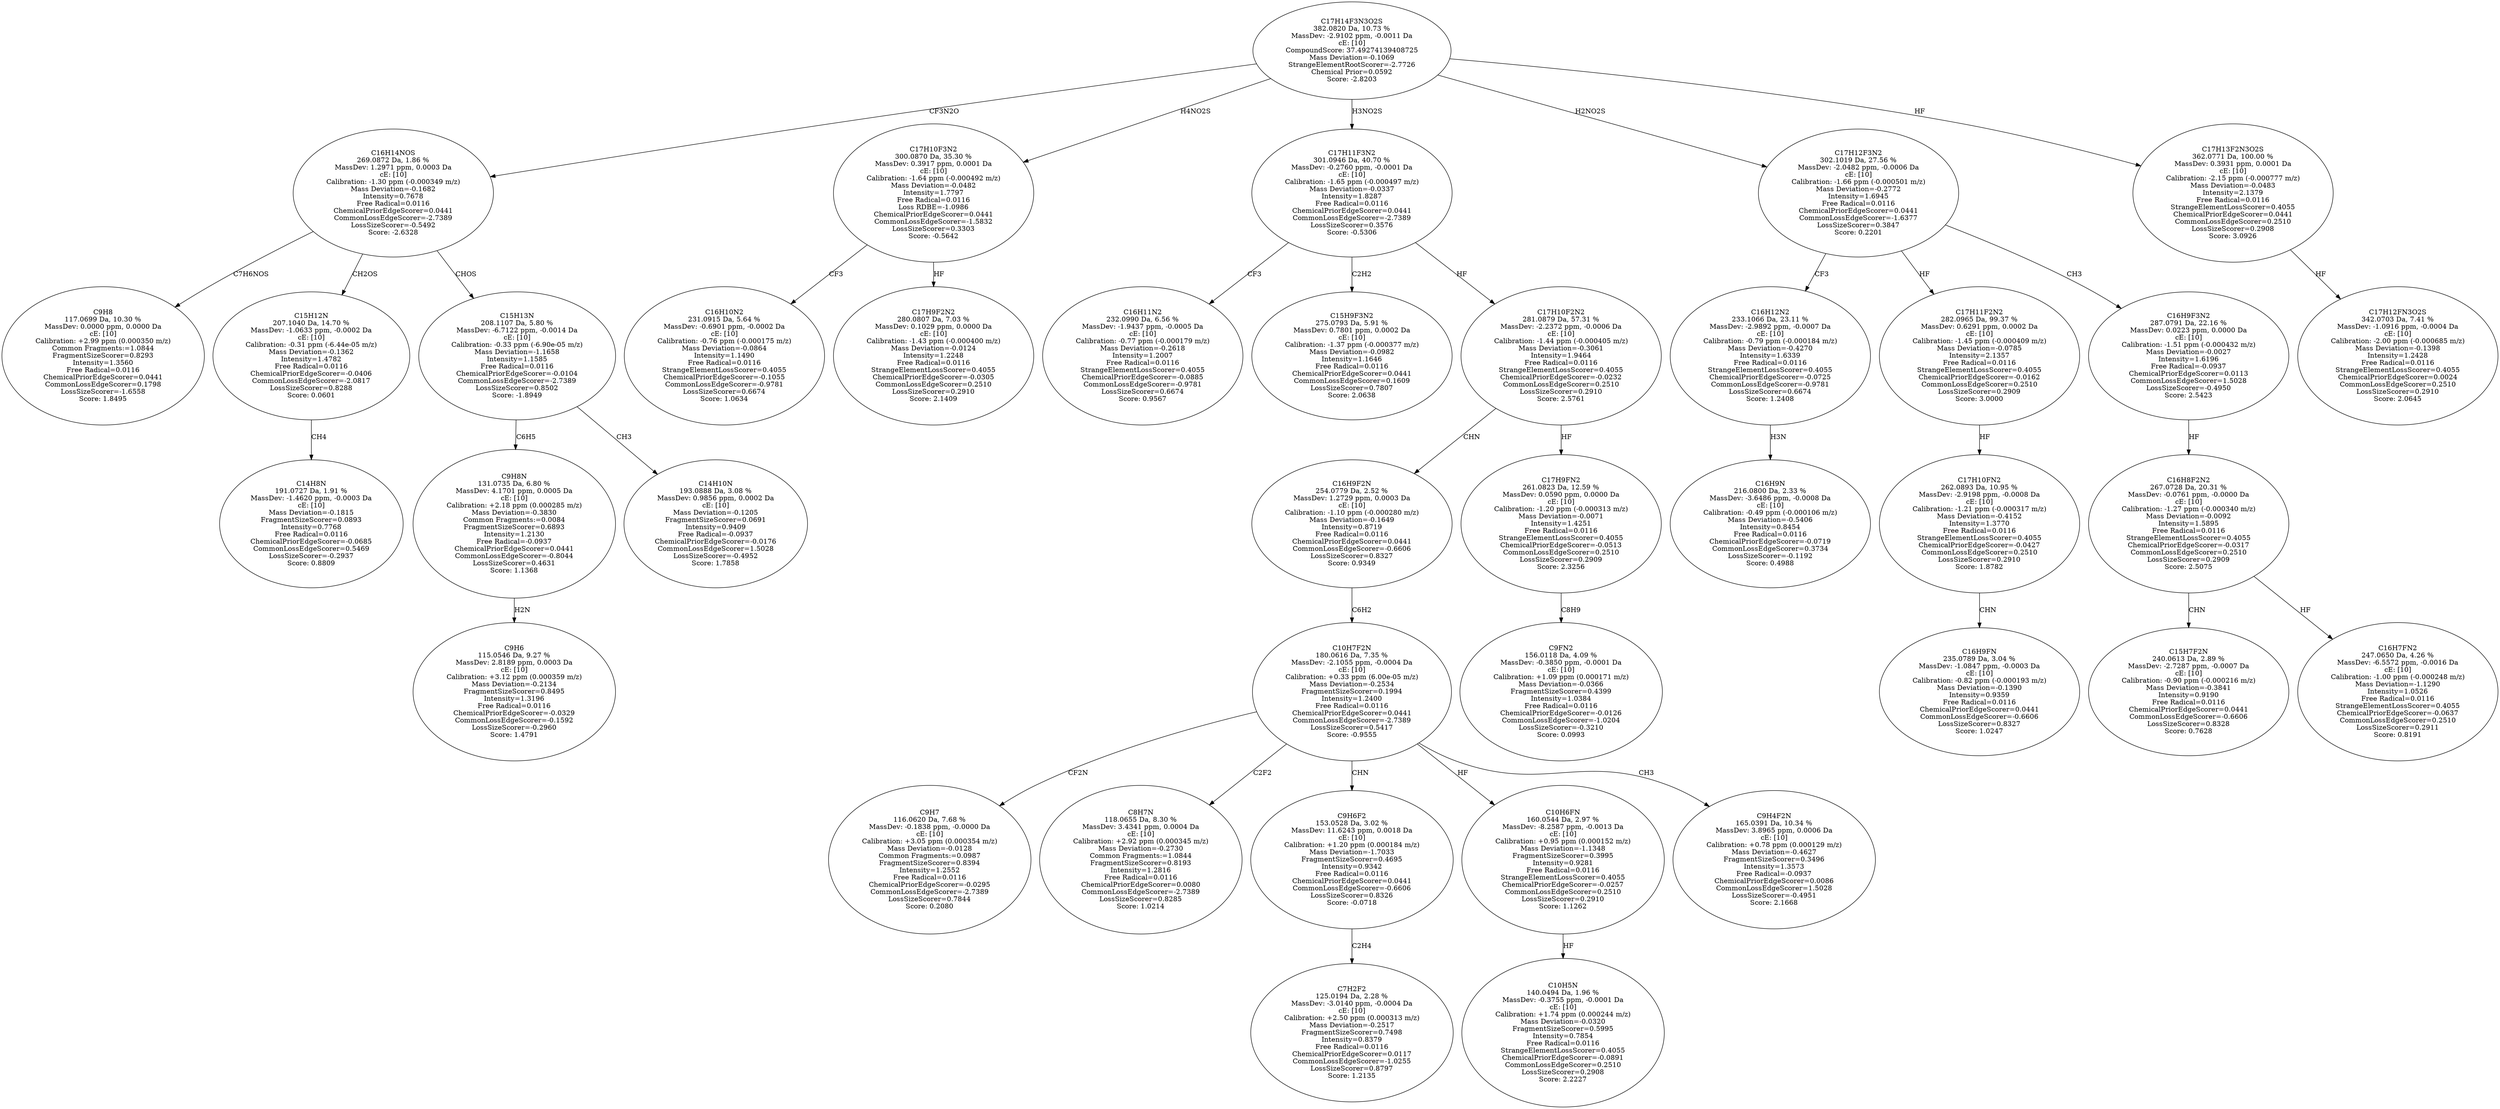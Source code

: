 strict digraph {
v1 [label="C9H8\n117.0699 Da, 10.30 %\nMassDev: 0.0000 ppm, 0.0000 Da\ncE: [10]\nCalibration: +2.99 ppm (0.000350 m/z)\nCommon Fragments:=1.0844\nFragmentSizeScorer=0.8293\nIntensity=1.3560\nFree Radical=0.0116\nChemicalPriorEdgeScorer=0.0441\nCommonLossEdgeScorer=0.1798\nLossSizeScorer=-1.6558\nScore: 1.8495"];
v2 [label="C14H8N\n191.0727 Da, 1.91 %\nMassDev: -1.4620 ppm, -0.0003 Da\ncE: [10]\nMass Deviation=-0.1815\nFragmentSizeScorer=0.0893\nIntensity=0.7768\nFree Radical=0.0116\nChemicalPriorEdgeScorer=-0.0685\nCommonLossEdgeScorer=0.5469\nLossSizeScorer=-0.2937\nScore: 0.8809"];
v3 [label="C15H12N\n207.1040 Da, 14.70 %\nMassDev: -1.0633 ppm, -0.0002 Da\ncE: [10]\nCalibration: -0.31 ppm (-6.44e-05 m/z)\nMass Deviation=-0.1362\nIntensity=1.4782\nFree Radical=0.0116\nChemicalPriorEdgeScorer=-0.0406\nCommonLossEdgeScorer=-2.0817\nLossSizeScorer=0.8288\nScore: 0.0601"];
v4 [label="C9H6\n115.0546 Da, 9.27 %\nMassDev: 2.8189 ppm, 0.0003 Da\ncE: [10]\nCalibration: +3.12 ppm (0.000359 m/z)\nMass Deviation=-0.2134\nFragmentSizeScorer=0.8495\nIntensity=1.3196\nFree Radical=0.0116\nChemicalPriorEdgeScorer=-0.0329\nCommonLossEdgeScorer=-0.1592\nLossSizeScorer=-0.2960\nScore: 1.4791"];
v5 [label="C9H8N\n131.0735 Da, 6.80 %\nMassDev: 4.1701 ppm, 0.0005 Da\ncE: [10]\nCalibration: +2.18 ppm (0.000285 m/z)\nMass Deviation=-0.3830\nCommon Fragments:=0.0084\nFragmentSizeScorer=0.6893\nIntensity=1.2130\nFree Radical=-0.0937\nChemicalPriorEdgeScorer=0.0441\nCommonLossEdgeScorer=-0.8044\nLossSizeScorer=0.4631\nScore: 1.1368"];
v6 [label="C14H10N\n193.0888 Da, 3.08 %\nMassDev: 0.9856 ppm, 0.0002 Da\ncE: [10]\nMass Deviation=-0.1205\nFragmentSizeScorer=0.0691\nIntensity=0.9409\nFree Radical=-0.0937\nChemicalPriorEdgeScorer=-0.0176\nCommonLossEdgeScorer=1.5028\nLossSizeScorer=-0.4952\nScore: 1.7858"];
v7 [label="C15H13N\n208.1107 Da, 5.80 %\nMassDev: -6.7122 ppm, -0.0014 Da\ncE: [10]\nCalibration: -0.33 ppm (-6.90e-05 m/z)\nMass Deviation=-1.1658\nIntensity=1.1585\nFree Radical=0.0116\nChemicalPriorEdgeScorer=-0.0104\nCommonLossEdgeScorer=-2.7389\nLossSizeScorer=0.8502\nScore: -1.8949"];
v8 [label="C16H14NOS\n269.0872 Da, 1.86 %\nMassDev: 1.2971 ppm, 0.0003 Da\ncE: [10]\nCalibration: -1.30 ppm (-0.000349 m/z)\nMass Deviation=-0.1682\nIntensity=0.7678\nFree Radical=0.0116\nChemicalPriorEdgeScorer=0.0441\nCommonLossEdgeScorer=-2.7389\nLossSizeScorer=-0.5492\nScore: -2.6328"];
v9 [label="C16H10N2\n231.0915 Da, 5.64 %\nMassDev: -0.6901 ppm, -0.0002 Da\ncE: [10]\nCalibration: -0.76 ppm (-0.000175 m/z)\nMass Deviation=-0.0864\nIntensity=1.1490\nFree Radical=0.0116\nStrangeElementLossScorer=0.4055\nChemicalPriorEdgeScorer=-0.1055\nCommonLossEdgeScorer=-0.9781\nLossSizeScorer=0.6674\nScore: 1.0634"];
v10 [label="C17H9F2N2\n280.0807 Da, 7.03 %\nMassDev: 0.1029 ppm, 0.0000 Da\ncE: [10]\nCalibration: -1.43 ppm (-0.000400 m/z)\nMass Deviation=-0.0124\nIntensity=1.2248\nFree Radical=0.0116\nStrangeElementLossScorer=0.4055\nChemicalPriorEdgeScorer=-0.0305\nCommonLossEdgeScorer=0.2510\nLossSizeScorer=0.2910\nScore: 2.1409"];
v11 [label="C17H10F3N2\n300.0870 Da, 35.30 %\nMassDev: 0.3917 ppm, 0.0001 Da\ncE: [10]\nCalibration: -1.64 ppm (-0.000492 m/z)\nMass Deviation=-0.0482\nIntensity=1.7797\nFree Radical=0.0116\nLoss RDBE=-1.0986\nChemicalPriorEdgeScorer=0.0441\nCommonLossEdgeScorer=-1.5832\nLossSizeScorer=0.3303\nScore: -0.5642"];
v12 [label="C16H11N2\n232.0990 Da, 6.56 %\nMassDev: -1.9437 ppm, -0.0005 Da\ncE: [10]\nCalibration: -0.77 ppm (-0.000179 m/z)\nMass Deviation=-0.2618\nIntensity=1.2007\nFree Radical=0.0116\nStrangeElementLossScorer=0.4055\nChemicalPriorEdgeScorer=-0.0885\nCommonLossEdgeScorer=-0.9781\nLossSizeScorer=0.6674\nScore: 0.9567"];
v13 [label="C15H9F3N2\n275.0793 Da, 5.91 %\nMassDev: 0.7801 ppm, 0.0002 Da\ncE: [10]\nCalibration: -1.37 ppm (-0.000377 m/z)\nMass Deviation=-0.0982\nIntensity=1.1646\nFree Radical=0.0116\nChemicalPriorEdgeScorer=0.0441\nCommonLossEdgeScorer=0.1609\nLossSizeScorer=0.7807\nScore: 2.0638"];
v14 [label="C9H7\n116.0620 Da, 7.68 %\nMassDev: -0.1838 ppm, -0.0000 Da\ncE: [10]\nCalibration: +3.05 ppm (0.000354 m/z)\nMass Deviation=-0.0128\nCommon Fragments:=0.0987\nFragmentSizeScorer=0.8394\nIntensity=1.2552\nFree Radical=0.0116\nChemicalPriorEdgeScorer=-0.0295\nCommonLossEdgeScorer=-2.7389\nLossSizeScorer=0.7844\nScore: 0.2080"];
v15 [label="C8H7N\n118.0655 Da, 8.30 %\nMassDev: 3.4341 ppm, 0.0004 Da\ncE: [10]\nCalibration: +2.92 ppm (0.000345 m/z)\nMass Deviation=-0.2730\nCommon Fragments:=1.0844\nFragmentSizeScorer=0.8193\nIntensity=1.2816\nFree Radical=0.0116\nChemicalPriorEdgeScorer=0.0080\nCommonLossEdgeScorer=-2.7389\nLossSizeScorer=0.8285\nScore: 1.0214"];
v16 [label="C7H2F2\n125.0194 Da, 2.28 %\nMassDev: -3.0140 ppm, -0.0004 Da\ncE: [10]\nCalibration: +2.50 ppm (0.000313 m/z)\nMass Deviation=-0.2517\nFragmentSizeScorer=0.7498\nIntensity=0.8379\nFree Radical=0.0116\nChemicalPriorEdgeScorer=0.0117\nCommonLossEdgeScorer=-1.0255\nLossSizeScorer=0.8797\nScore: 1.2135"];
v17 [label="C9H6F2\n153.0528 Da, 3.02 %\nMassDev: 11.6243 ppm, 0.0018 Da\ncE: [10]\nCalibration: +1.20 ppm (0.000184 m/z)\nMass Deviation=-1.7033\nFragmentSizeScorer=0.4695\nIntensity=0.9342\nFree Radical=0.0116\nChemicalPriorEdgeScorer=0.0441\nCommonLossEdgeScorer=-0.6606\nLossSizeScorer=0.8326\nScore: -0.0718"];
v18 [label="C10H5N\n140.0494 Da, 1.96 %\nMassDev: -0.3755 ppm, -0.0001 Da\ncE: [10]\nCalibration: +1.74 ppm (0.000244 m/z)\nMass Deviation=-0.0320\nFragmentSizeScorer=0.5995\nIntensity=0.7854\nFree Radical=0.0116\nStrangeElementLossScorer=0.4055\nChemicalPriorEdgeScorer=-0.0891\nCommonLossEdgeScorer=0.2510\nLossSizeScorer=0.2908\nScore: 2.2227"];
v19 [label="C10H6FN\n160.0544 Da, 2.97 %\nMassDev: -8.2587 ppm, -0.0013 Da\ncE: [10]\nCalibration: +0.95 ppm (0.000152 m/z)\nMass Deviation=-1.1348\nFragmentSizeScorer=0.3995\nIntensity=0.9281\nFree Radical=0.0116\nStrangeElementLossScorer=0.4055\nChemicalPriorEdgeScorer=-0.0257\nCommonLossEdgeScorer=0.2510\nLossSizeScorer=0.2910\nScore: 1.1262"];
v20 [label="C9H4F2N\n165.0391 Da, 10.34 %\nMassDev: 3.8965 ppm, 0.0006 Da\ncE: [10]\nCalibration: +0.78 ppm (0.000129 m/z)\nMass Deviation=-0.4627\nFragmentSizeScorer=0.3496\nIntensity=1.3573\nFree Radical=-0.0937\nChemicalPriorEdgeScorer=0.0086\nCommonLossEdgeScorer=1.5028\nLossSizeScorer=-0.4951\nScore: 2.1668"];
v21 [label="C10H7F2N\n180.0616 Da, 7.35 %\nMassDev: -2.1055 ppm, -0.0004 Da\ncE: [10]\nCalibration: +0.33 ppm (6.00e-05 m/z)\nMass Deviation=-0.2534\nFragmentSizeScorer=0.1994\nIntensity=1.2400\nFree Radical=0.0116\nChemicalPriorEdgeScorer=0.0441\nCommonLossEdgeScorer=-2.7389\nLossSizeScorer=0.5417\nScore: -0.9555"];
v22 [label="C16H9F2N\n254.0779 Da, 2.52 %\nMassDev: 1.2729 ppm, 0.0003 Da\ncE: [10]\nCalibration: -1.10 ppm (-0.000280 m/z)\nMass Deviation=-0.1649\nIntensity=0.8719\nFree Radical=0.0116\nChemicalPriorEdgeScorer=0.0441\nCommonLossEdgeScorer=-0.6606\nLossSizeScorer=0.8327\nScore: 0.9349"];
v23 [label="C9FN2\n156.0118 Da, 4.09 %\nMassDev: -0.3850 ppm, -0.0001 Da\ncE: [10]\nCalibration: +1.09 ppm (0.000171 m/z)\nMass Deviation=-0.0366\nFragmentSizeScorer=0.4399\nIntensity=1.0384\nFree Radical=0.0116\nChemicalPriorEdgeScorer=-0.0126\nCommonLossEdgeScorer=-1.0204\nLossSizeScorer=-0.3210\nScore: 0.0993"];
v24 [label="C17H9FN2\n261.0823 Da, 12.59 %\nMassDev: 0.0590 ppm, 0.0000 Da\ncE: [10]\nCalibration: -1.20 ppm (-0.000313 m/z)\nMass Deviation=-0.0071\nIntensity=1.4251\nFree Radical=0.0116\nStrangeElementLossScorer=0.4055\nChemicalPriorEdgeScorer=-0.0513\nCommonLossEdgeScorer=0.2510\nLossSizeScorer=0.2909\nScore: 2.3256"];
v25 [label="C17H10F2N2\n281.0879 Da, 57.31 %\nMassDev: -2.2372 ppm, -0.0006 Da\ncE: [10]\nCalibration: -1.44 ppm (-0.000405 m/z)\nMass Deviation=-0.3061\nIntensity=1.9464\nFree Radical=0.0116\nStrangeElementLossScorer=0.4055\nChemicalPriorEdgeScorer=-0.0232\nCommonLossEdgeScorer=0.2510\nLossSizeScorer=0.2910\nScore: 2.5761"];
v26 [label="C17H11F3N2\n301.0946 Da, 40.70 %\nMassDev: -0.2760 ppm, -0.0001 Da\ncE: [10]\nCalibration: -1.65 ppm (-0.000497 m/z)\nMass Deviation=-0.0337\nIntensity=1.8287\nFree Radical=0.0116\nChemicalPriorEdgeScorer=0.0441\nCommonLossEdgeScorer=-2.7389\nLossSizeScorer=0.3576\nScore: -0.5306"];
v27 [label="C16H9N\n216.0800 Da, 2.33 %\nMassDev: -3.6486 ppm, -0.0008 Da\ncE: [10]\nCalibration: -0.49 ppm (-0.000106 m/z)\nMass Deviation=-0.5406\nIntensity=0.8454\nFree Radical=0.0116\nChemicalPriorEdgeScorer=-0.0719\nCommonLossEdgeScorer=0.3734\nLossSizeScorer=-0.1192\nScore: 0.4988"];
v28 [label="C16H12N2\n233.1066 Da, 23.11 %\nMassDev: -2.9892 ppm, -0.0007 Da\ncE: [10]\nCalibration: -0.79 ppm (-0.000184 m/z)\nMass Deviation=-0.4270\nIntensity=1.6339\nFree Radical=0.0116\nStrangeElementLossScorer=0.4055\nChemicalPriorEdgeScorer=-0.0725\nCommonLossEdgeScorer=-0.9781\nLossSizeScorer=0.6674\nScore: 1.2408"];
v29 [label="C16H9FN\n235.0789 Da, 3.04 %\nMassDev: -1.0847 ppm, -0.0003 Da\ncE: [10]\nCalibration: -0.82 ppm (-0.000193 m/z)\nMass Deviation=-0.1390\nIntensity=0.9359\nFree Radical=0.0116\nChemicalPriorEdgeScorer=0.0441\nCommonLossEdgeScorer=-0.6606\nLossSizeScorer=0.8327\nScore: 1.0247"];
v30 [label="C17H10FN2\n262.0893 Da, 10.95 %\nMassDev: -2.9198 ppm, -0.0008 Da\ncE: [10]\nCalibration: -1.21 ppm (-0.000317 m/z)\nMass Deviation=-0.4152\nIntensity=1.3770\nFree Radical=0.0116\nStrangeElementLossScorer=0.4055\nChemicalPriorEdgeScorer=-0.0427\nCommonLossEdgeScorer=0.2510\nLossSizeScorer=0.2910\nScore: 1.8782"];
v31 [label="C17H11F2N2\n282.0965 Da, 99.37 %\nMassDev: 0.6291 ppm, 0.0002 Da\ncE: [10]\nCalibration: -1.45 ppm (-0.000409 m/z)\nMass Deviation=-0.0785\nIntensity=2.1357\nFree Radical=0.0116\nStrangeElementLossScorer=0.4055\nChemicalPriorEdgeScorer=-0.0162\nCommonLossEdgeScorer=0.2510\nLossSizeScorer=0.2909\nScore: 3.0000"];
v32 [label="C15H7F2N\n240.0613 Da, 2.89 %\nMassDev: -2.7287 ppm, -0.0007 Da\ncE: [10]\nCalibration: -0.90 ppm (-0.000216 m/z)\nMass Deviation=-0.3841\nIntensity=0.9190\nFree Radical=0.0116\nChemicalPriorEdgeScorer=0.0441\nCommonLossEdgeScorer=-0.6606\nLossSizeScorer=0.8328\nScore: 0.7628"];
v33 [label="C16H7FN2\n247.0650 Da, 4.26 %\nMassDev: -6.5572 ppm, -0.0016 Da\ncE: [10]\nCalibration: -1.00 ppm (-0.000248 m/z)\nMass Deviation=-1.1290\nIntensity=1.0526\nFree Radical=0.0116\nStrangeElementLossScorer=0.4055\nChemicalPriorEdgeScorer=-0.0637\nCommonLossEdgeScorer=0.2510\nLossSizeScorer=0.2911\nScore: 0.8191"];
v34 [label="C16H8F2N2\n267.0728 Da, 20.31 %\nMassDev: -0.0761 ppm, -0.0000 Da\ncE: [10]\nCalibration: -1.27 ppm (-0.000340 m/z)\nMass Deviation=-0.0092\nIntensity=1.5895\nFree Radical=0.0116\nStrangeElementLossScorer=0.4055\nChemicalPriorEdgeScorer=-0.0317\nCommonLossEdgeScorer=0.2510\nLossSizeScorer=0.2909\nScore: 2.5075"];
v35 [label="C16H9F3N2\n287.0791 Da, 22.16 %\nMassDev: 0.0223 ppm, 0.0000 Da\ncE: [10]\nCalibration: -1.51 ppm (-0.000432 m/z)\nMass Deviation=-0.0027\nIntensity=1.6196\nFree Radical=-0.0937\nChemicalPriorEdgeScorer=0.0113\nCommonLossEdgeScorer=1.5028\nLossSizeScorer=-0.4950\nScore: 2.5423"];
v36 [label="C17H12F3N2\n302.1019 Da, 27.56 %\nMassDev: -2.0482 ppm, -0.0006 Da\ncE: [10]\nCalibration: -1.66 ppm (-0.000501 m/z)\nMass Deviation=-0.2772\nIntensity=1.6945\nFree Radical=0.0116\nChemicalPriorEdgeScorer=0.0441\nCommonLossEdgeScorer=-1.6377\nLossSizeScorer=0.3847\nScore: 0.2201"];
v37 [label="C17H12FN3O2S\n342.0703 Da, 7.41 %\nMassDev: -1.0916 ppm, -0.0004 Da\ncE: [10]\nCalibration: -2.00 ppm (-0.000685 m/z)\nMass Deviation=-0.1398\nIntensity=1.2428\nFree Radical=0.0116\nStrangeElementLossScorer=0.4055\nChemicalPriorEdgeScorer=0.0024\nCommonLossEdgeScorer=0.2510\nLossSizeScorer=0.2910\nScore: 2.0645"];
v38 [label="C17H13F2N3O2S\n362.0771 Da, 100.00 %\nMassDev: 0.3931 ppm, 0.0001 Da\ncE: [10]\nCalibration: -2.15 ppm (-0.000777 m/z)\nMass Deviation=-0.0483\nIntensity=2.1379\nFree Radical=0.0116\nStrangeElementLossScorer=0.4055\nChemicalPriorEdgeScorer=0.0441\nCommonLossEdgeScorer=0.2510\nLossSizeScorer=0.2908\nScore: 3.0926"];
v39 [label="C17H14F3N3O2S\n382.0820 Da, 10.73 %\nMassDev: -2.9102 ppm, -0.0011 Da\ncE: [10]\nCompoundScore: 37.49274139408725\nMass Deviation=-0.1069\nStrangeElementRootScorer=-2.7726\nChemical Prior=0.0592\nScore: -2.8203"];
v8 -> v1 [label="C7H6NOS"];
v3 -> v2 [label="CH4"];
v8 -> v3 [label="CH2OS"];
v5 -> v4 [label="H2N"];
v7 -> v5 [label="C6H5"];
v7 -> v6 [label="CH3"];
v8 -> v7 [label="CHOS"];
v39 -> v8 [label="CF3N2O"];
v11 -> v9 [label="CF3"];
v11 -> v10 [label="HF"];
v39 -> v11 [label="H4NO2S"];
v26 -> v12 [label="CF3"];
v26 -> v13 [label="C2H2"];
v21 -> v14 [label="CF2N"];
v21 -> v15 [label="C2F2"];
v17 -> v16 [label="C2H4"];
v21 -> v17 [label="CHN"];
v19 -> v18 [label="HF"];
v21 -> v19 [label="HF"];
v21 -> v20 [label="CH3"];
v22 -> v21 [label="C6H2"];
v25 -> v22 [label="CHN"];
v24 -> v23 [label="C8H9"];
v25 -> v24 [label="HF"];
v26 -> v25 [label="HF"];
v39 -> v26 [label="H3NO2S"];
v28 -> v27 [label="H3N"];
v36 -> v28 [label="CF3"];
v30 -> v29 [label="CHN"];
v31 -> v30 [label="HF"];
v36 -> v31 [label="HF"];
v34 -> v32 [label="CHN"];
v34 -> v33 [label="HF"];
v35 -> v34 [label="HF"];
v36 -> v35 [label="CH3"];
v39 -> v36 [label="H2NO2S"];
v38 -> v37 [label="HF"];
v39 -> v38 [label="HF"];
}